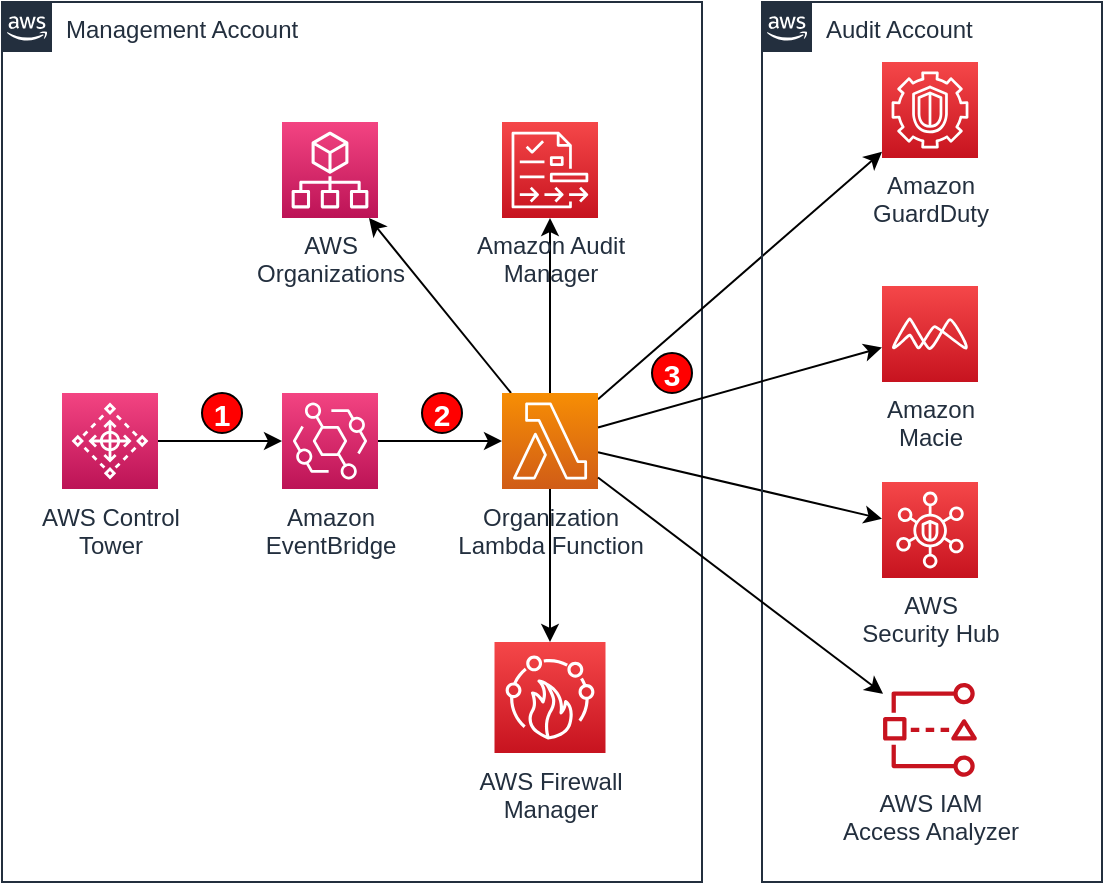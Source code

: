 <mxfile version="14.6.13" type="device"><diagram id="e2U1G6x-BJkl-3YJFppk" name="Page-1"><mxGraphModel dx="946" dy="587" grid="1" gridSize="10" guides="1" tooltips="1" connect="1" arrows="1" fold="1" page="1" pageScale="1" pageWidth="850" pageHeight="1100" math="0" shadow="0"><root><mxCell id="0"/><mxCell id="1" parent="0"/><mxCell id="WPqKqpqYa65D3eQTk6zL-1" value="Management Account" style="points=[[0,0],[0.25,0],[0.5,0],[0.75,0],[1,0],[1,0.25],[1,0.5],[1,0.75],[1,1],[0.75,1],[0.5,1],[0.25,1],[0,1],[0,0.75],[0,0.5],[0,0.25]];outlineConnect=0;gradientColor=none;html=1;whiteSpace=wrap;fontSize=12;fontStyle=0;shape=mxgraph.aws4.group;grIcon=mxgraph.aws4.group_aws_cloud_alt;strokeColor=#232F3E;fillColor=none;verticalAlign=top;align=left;spacingLeft=30;fontColor=#232F3E;dashed=0;" parent="1" vertex="1"><mxGeometry x="100" y="60" width="350" height="440" as="geometry"/></mxCell><mxCell id="WPqKqpqYa65D3eQTk6zL-8" value="" style="edgeStyle=orthogonalEdgeStyle;rounded=0;orthogonalLoop=1;jettySize=auto;html=1;" parent="1" source="WPqKqpqYa65D3eQTk6zL-6" target="WPqKqpqYa65D3eQTk6zL-7" edge="1"><mxGeometry relative="1" as="geometry"/></mxCell><mxCell id="WPqKqpqYa65D3eQTk6zL-6" value="AWS Control&lt;br&gt;Tower" style="points=[[0,0,0],[0.25,0,0],[0.5,0,0],[0.75,0,0],[1,0,0],[0,1,0],[0.25,1,0],[0.5,1,0],[0.75,1,0],[1,1,0],[0,0.25,0],[0,0.5,0],[0,0.75,0],[1,0.25,0],[1,0.5,0],[1,0.75,0]];points=[[0,0,0],[0.25,0,0],[0.5,0,0],[0.75,0,0],[1,0,0],[0,1,0],[0.25,1,0],[0.5,1,0],[0.75,1,0],[1,1,0],[0,0.25,0],[0,0.5,0],[0,0.75,0],[1,0.25,0],[1,0.5,0],[1,0.75,0]];outlineConnect=0;fontColor=#232F3E;gradientColor=#F34482;gradientDirection=north;fillColor=#BC1356;strokeColor=#ffffff;dashed=0;verticalLabelPosition=bottom;verticalAlign=top;align=center;html=1;fontSize=12;fontStyle=0;aspect=fixed;shape=mxgraph.aws4.resourceIcon;resIcon=mxgraph.aws4.control_tower;" parent="1" vertex="1"><mxGeometry x="130" y="255.5" width="48" height="48" as="geometry"/></mxCell><mxCell id="WPqKqpqYa65D3eQTk6zL-9" value="" style="edgeStyle=orthogonalEdgeStyle;rounded=0;orthogonalLoop=1;jettySize=auto;html=1;" parent="1" source="WPqKqpqYa65D3eQTk6zL-7" target="WPqKqpqYa65D3eQTk6zL-10" edge="1"><mxGeometry relative="1" as="geometry"><mxPoint x="370" y="274" as="targetPoint"/></mxGeometry></mxCell><mxCell id="WPqKqpqYa65D3eQTk6zL-7" value="Amazon&lt;br&gt;EventBridge" style="points=[[0,0,0],[0.25,0,0],[0.5,0,0],[0.75,0,0],[1,0,0],[0,1,0],[0.25,1,0],[0.5,1,0],[0.75,1,0],[1,1,0],[0,0.25,0],[0,0.5,0],[0,0.75,0],[1,0.25,0],[1,0.5,0],[1,0.75,0]];outlineConnect=0;fontColor=#232F3E;gradientColor=#F34482;gradientDirection=north;fillColor=#BC1356;strokeColor=#ffffff;dashed=0;verticalLabelPosition=bottom;verticalAlign=top;align=center;html=1;fontSize=12;fontStyle=0;aspect=fixed;shape=mxgraph.aws4.resourceIcon;resIcon=mxgraph.aws4.eventbridge;" parent="1" vertex="1"><mxGeometry x="240" y="255.5" width="48" height="48" as="geometry"/></mxCell><mxCell id="WPqKqpqYa65D3eQTk6zL-16" value="" style="rounded=0;orthogonalLoop=1;jettySize=auto;html=1;" parent="1" source="WPqKqpqYa65D3eQTk6zL-10" target="WPqKqpqYa65D3eQTk6zL-12" edge="1"><mxGeometry relative="1" as="geometry"/></mxCell><mxCell id="WPqKqpqYa65D3eQTk6zL-18" value="" style="edgeStyle=none;rounded=0;orthogonalLoop=1;jettySize=auto;html=1;" parent="1" source="WPqKqpqYa65D3eQTk6zL-10" target="WPqKqpqYa65D3eQTk6zL-15" edge="1"><mxGeometry relative="1" as="geometry"/></mxCell><mxCell id="WPqKqpqYa65D3eQTk6zL-22" value="" style="edgeStyle=none;rounded=0;orthogonalLoop=1;jettySize=auto;html=1;" parent="1" source="WPqKqpqYa65D3eQTk6zL-10" target="WPqKqpqYa65D3eQTk6zL-21" edge="1"><mxGeometry relative="1" as="geometry"/></mxCell><mxCell id="WPqKqpqYa65D3eQTk6zL-24" value="" style="edgeStyle=none;rounded=0;orthogonalLoop=1;jettySize=auto;html=1;" parent="1" source="WPqKqpqYa65D3eQTk6zL-10" target="WPqKqpqYa65D3eQTk6zL-26" edge="1"><mxGeometry relative="1" as="geometry"/></mxCell><mxCell id="WPqKqpqYa65D3eQTk6zL-27" value="" style="edgeStyle=none;rounded=0;orthogonalLoop=1;jettySize=auto;html=1;" parent="1" source="WPqKqpqYa65D3eQTk6zL-10" target="WPqKqpqYa65D3eQTk6zL-23" edge="1"><mxGeometry relative="1" as="geometry"/></mxCell><mxCell id="WPqKqpqYa65D3eQTk6zL-10" value="Organization&lt;br&gt;Lambda Function" style="points=[[0,0,0],[0.25,0,0],[0.5,0,0],[0.75,0,0],[1,0,0],[0,1,0],[0.25,1,0],[0.5,1,0],[0.75,1,0],[1,1,0],[0,0.25,0],[0,0.5,0],[0,0.75,0],[1,0.25,0],[1,0.5,0],[1,0.75,0]];outlineConnect=0;fontColor=#232F3E;gradientColor=#F78E04;gradientDirection=north;fillColor=#D05C17;strokeColor=#ffffff;dashed=0;verticalLabelPosition=bottom;verticalAlign=top;align=center;html=1;fontSize=12;fontStyle=0;aspect=fixed;shape=mxgraph.aws4.resourceIcon;resIcon=mxgraph.aws4.lambda;" parent="1" vertex="1"><mxGeometry x="350" y="255.5" width="48" height="48" as="geometry"/></mxCell><mxCell id="WPqKqpqYa65D3eQTk6zL-11" value="Audit Account" style="points=[[0,0],[0.25,0],[0.5,0],[0.75,0],[1,0],[1,0.25],[1,0.5],[1,0.75],[1,1],[0.75,1],[0.5,1],[0.25,1],[0,1],[0,0.75],[0,0.5],[0,0.25]];outlineConnect=0;gradientColor=none;html=1;whiteSpace=wrap;fontSize=12;fontStyle=0;shape=mxgraph.aws4.group;grIcon=mxgraph.aws4.group_aws_cloud_alt;strokeColor=#232F3E;fillColor=none;verticalAlign=top;align=left;spacingLeft=30;fontColor=#232F3E;dashed=0;" parent="1" vertex="1"><mxGeometry x="480" y="60" width="170" height="440" as="geometry"/></mxCell><mxCell id="WPqKqpqYa65D3eQTk6zL-12" value="Amazon&lt;br&gt;GuardDuty" style="points=[[0,0,0],[0.25,0,0],[0.5,0,0],[0.75,0,0],[1,0,0],[0,1,0],[0.25,1,0],[0.5,1,0],[0.75,1,0],[1,1,0],[0,0.25,0],[0,0.5,0],[0,0.75,0],[1,0.25,0],[1,0.5,0],[1,0.75,0]];outlineConnect=0;fontColor=#232F3E;gradientColor=#F54749;gradientDirection=north;fillColor=#C7131F;strokeColor=#ffffff;dashed=0;verticalLabelPosition=bottom;verticalAlign=top;align=center;html=1;fontSize=12;fontStyle=0;aspect=fixed;shape=mxgraph.aws4.resourceIcon;resIcon=mxgraph.aws4.guardduty;" parent="1" vertex="1"><mxGeometry x="540" y="90" width="48" height="48" as="geometry"/></mxCell><mxCell id="WPqKqpqYa65D3eQTk6zL-13" value="Amazon&lt;br&gt;Macie" style="points=[[0,0,0],[0.25,0,0],[0.5,0,0],[0.75,0,0],[1,0,0],[0,1,0],[0.25,1,0],[0.5,1,0],[0.75,1,0],[1,1,0],[0,0.25,0],[0,0.5,0],[0,0.75,0],[1,0.25,0],[1,0.5,0],[1,0.75,0]];outlineConnect=0;fontColor=#232F3E;gradientColor=#F54749;gradientDirection=north;fillColor=#C7131F;strokeColor=#ffffff;dashed=0;verticalLabelPosition=bottom;verticalAlign=top;align=center;html=1;fontSize=12;fontStyle=0;aspect=fixed;shape=mxgraph.aws4.resourceIcon;resIcon=mxgraph.aws4.macie;" parent="1" vertex="1"><mxGeometry x="540" y="202" width="48" height="48" as="geometry"/></mxCell><mxCell id="WPqKqpqYa65D3eQTk6zL-15" value="AWS&lt;br&gt;Security Hub" style="points=[[0,0,0],[0.25,0,0],[0.5,0,0],[0.75,0,0],[1,0,0],[0,1,0],[0.25,1,0],[0.5,1,0],[0.75,1,0],[1,1,0],[0,0.25,0],[0,0.5,0],[0,0.75,0],[1,0.25,0],[1,0.5,0],[1,0.75,0]];outlineConnect=0;fontColor=#232F3E;gradientColor=#F54749;gradientDirection=north;fillColor=#C7131F;strokeColor=#ffffff;dashed=0;verticalLabelPosition=bottom;verticalAlign=top;align=center;html=1;fontSize=12;fontStyle=0;aspect=fixed;shape=mxgraph.aws4.resourceIcon;resIcon=mxgraph.aws4.security_hub;" parent="1" vertex="1"><mxGeometry x="540" y="300" width="48" height="48" as="geometry"/></mxCell><mxCell id="WPqKqpqYa65D3eQTk6zL-17" value="" style="rounded=0;orthogonalLoop=1;jettySize=auto;html=1;" parent="1" source="WPqKqpqYa65D3eQTk6zL-10" target="WPqKqpqYa65D3eQTk6zL-13" edge="1"><mxGeometry relative="1" as="geometry"><mxPoint x="408" y="227.733" as="sourcePoint"/><mxPoint x="540" y="182.267" as="targetPoint"/></mxGeometry></mxCell><mxCell id="WPqKqpqYa65D3eQTk6zL-19" value="AWS IAM&lt;br&gt;Access Analyzer" style="outlineConnect=0;fontColor=#232F3E;gradientColor=none;fillColor=#C7131F;strokeColor=none;dashed=0;verticalLabelPosition=bottom;verticalAlign=top;align=center;html=1;fontSize=12;fontStyle=0;aspect=fixed;pointerEvents=1;shape=mxgraph.aws4.access_analyzer;" parent="1" vertex="1"><mxGeometry x="540" y="400" width="48" height="47.38" as="geometry"/></mxCell><mxCell id="WPqKqpqYa65D3eQTk6zL-20" value="" style="edgeStyle=none;rounded=0;orthogonalLoop=1;jettySize=auto;html=1;" parent="1" source="WPqKqpqYa65D3eQTk6zL-10" target="WPqKqpqYa65D3eQTk6zL-19" edge="1"><mxGeometry relative="1" as="geometry"><mxPoint x="408" y="248.379" as="sourcePoint"/><mxPoint x="550" y="321.621" as="targetPoint"/></mxGeometry></mxCell><mxCell id="WPqKqpqYa65D3eQTk6zL-21" value="AWS Firewall&lt;br&gt;Manager" style="points=[[0,0,0],[0.25,0,0],[0.5,0,0],[0.75,0,0],[1,0,0],[0,1,0],[0.25,1,0],[0.5,1,0],[0.75,1,0],[1,1,0],[0,0.25,0],[0,0.5,0],[0,0.75,0],[1,0.25,0],[1,0.5,0],[1,0.75,0]];outlineConnect=0;fontColor=#232F3E;gradientColor=#F54749;gradientDirection=north;fillColor=#C7131F;strokeColor=#ffffff;dashed=0;verticalLabelPosition=bottom;verticalAlign=top;align=center;html=1;fontSize=12;fontStyle=0;aspect=fixed;shape=mxgraph.aws4.resourceIcon;resIcon=mxgraph.aws4.firewall_manager;" parent="1" vertex="1"><mxGeometry x="346.25" y="380" width="55.5" height="55.5" as="geometry"/></mxCell><mxCell id="WPqKqpqYa65D3eQTk6zL-23" value="Amazon Audit&lt;br&gt;Manager" style="points=[[0,0,0],[0.25,0,0],[0.5,0,0],[0.75,0,0],[1,0,0],[0,1,0],[0.25,1,0],[0.5,1,0],[0.75,1,0],[1,1,0],[0,0.25,0],[0,0.5,0],[0,0.75,0],[1,0.25,0],[1,0.5,0],[1,0.75,0]];outlineConnect=0;fontColor=#232F3E;gradientColor=#F54749;gradientDirection=north;fillColor=#C7131F;strokeColor=#ffffff;dashed=0;verticalLabelPosition=bottom;verticalAlign=top;align=center;html=1;fontSize=12;fontStyle=0;aspect=fixed;shape=mxgraph.aws4.resourceIcon;resIcon=mxgraph.aws4.audit_manager;" parent="1" vertex="1"><mxGeometry x="350" y="120" width="48" height="48" as="geometry"/></mxCell><mxCell id="WPqKqpqYa65D3eQTk6zL-26" value="AWS&lt;br&gt;Organizations" style="points=[[0,0,0],[0.25,0,0],[0.5,0,0],[0.75,0,0],[1,0,0],[0,1,0],[0.25,1,0],[0.5,1,0],[0.75,1,0],[1,1,0],[0,0.25,0],[0,0.5,0],[0,0.75,0],[1,0.25,0],[1,0.5,0],[1,0.75,0]];points=[[0,0,0],[0.25,0,0],[0.5,0,0],[0.75,0,0],[1,0,0],[0,1,0],[0.25,1,0],[0.5,1,0],[0.75,1,0],[1,1,0],[0,0.25,0],[0,0.5,0],[0,0.75,0],[1,0.25,0],[1,0.5,0],[1,0.75,0]];outlineConnect=0;fontColor=#232F3E;gradientColor=#F34482;gradientDirection=north;fillColor=#BC1356;strokeColor=#ffffff;dashed=0;verticalLabelPosition=bottom;verticalAlign=top;align=center;html=1;fontSize=12;fontStyle=0;aspect=fixed;shape=mxgraph.aws4.resourceIcon;resIcon=mxgraph.aws4.organizations;" parent="1" vertex="1"><mxGeometry x="240" y="120" width="48" height="48" as="geometry"/></mxCell><mxCell id="8M5UL9AmbM_RtjUCsMhk-1" value="&lt;b&gt;&lt;font style=&quot;font-size: 15px&quot;&gt;1&lt;/font&gt;&lt;/b&gt;" style="ellipse;whiteSpace=wrap;html=1;aspect=fixed;fillColor=#FF0000;fontColor=#ffffff;" vertex="1" parent="1"><mxGeometry x="200" y="255.5" width="20" height="20" as="geometry"/></mxCell><mxCell id="8M5UL9AmbM_RtjUCsMhk-2" value="&lt;b&gt;&lt;font style=&quot;font-size: 15px&quot;&gt;2&lt;/font&gt;&lt;/b&gt;" style="ellipse;whiteSpace=wrap;html=1;aspect=fixed;fillColor=#FF0000;fontColor=#ffffff;" vertex="1" parent="1"><mxGeometry x="310" y="255.5" width="20" height="20" as="geometry"/></mxCell><mxCell id="8M5UL9AmbM_RtjUCsMhk-3" value="&lt;b&gt;&lt;font style=&quot;font-size: 15px&quot;&gt;3&lt;/font&gt;&lt;/b&gt;" style="ellipse;whiteSpace=wrap;html=1;aspect=fixed;fillColor=#FF0000;fontColor=#ffffff;" vertex="1" parent="1"><mxGeometry x="425" y="235.5" width="20" height="20" as="geometry"/></mxCell></root></mxGraphModel></diagram></mxfile>